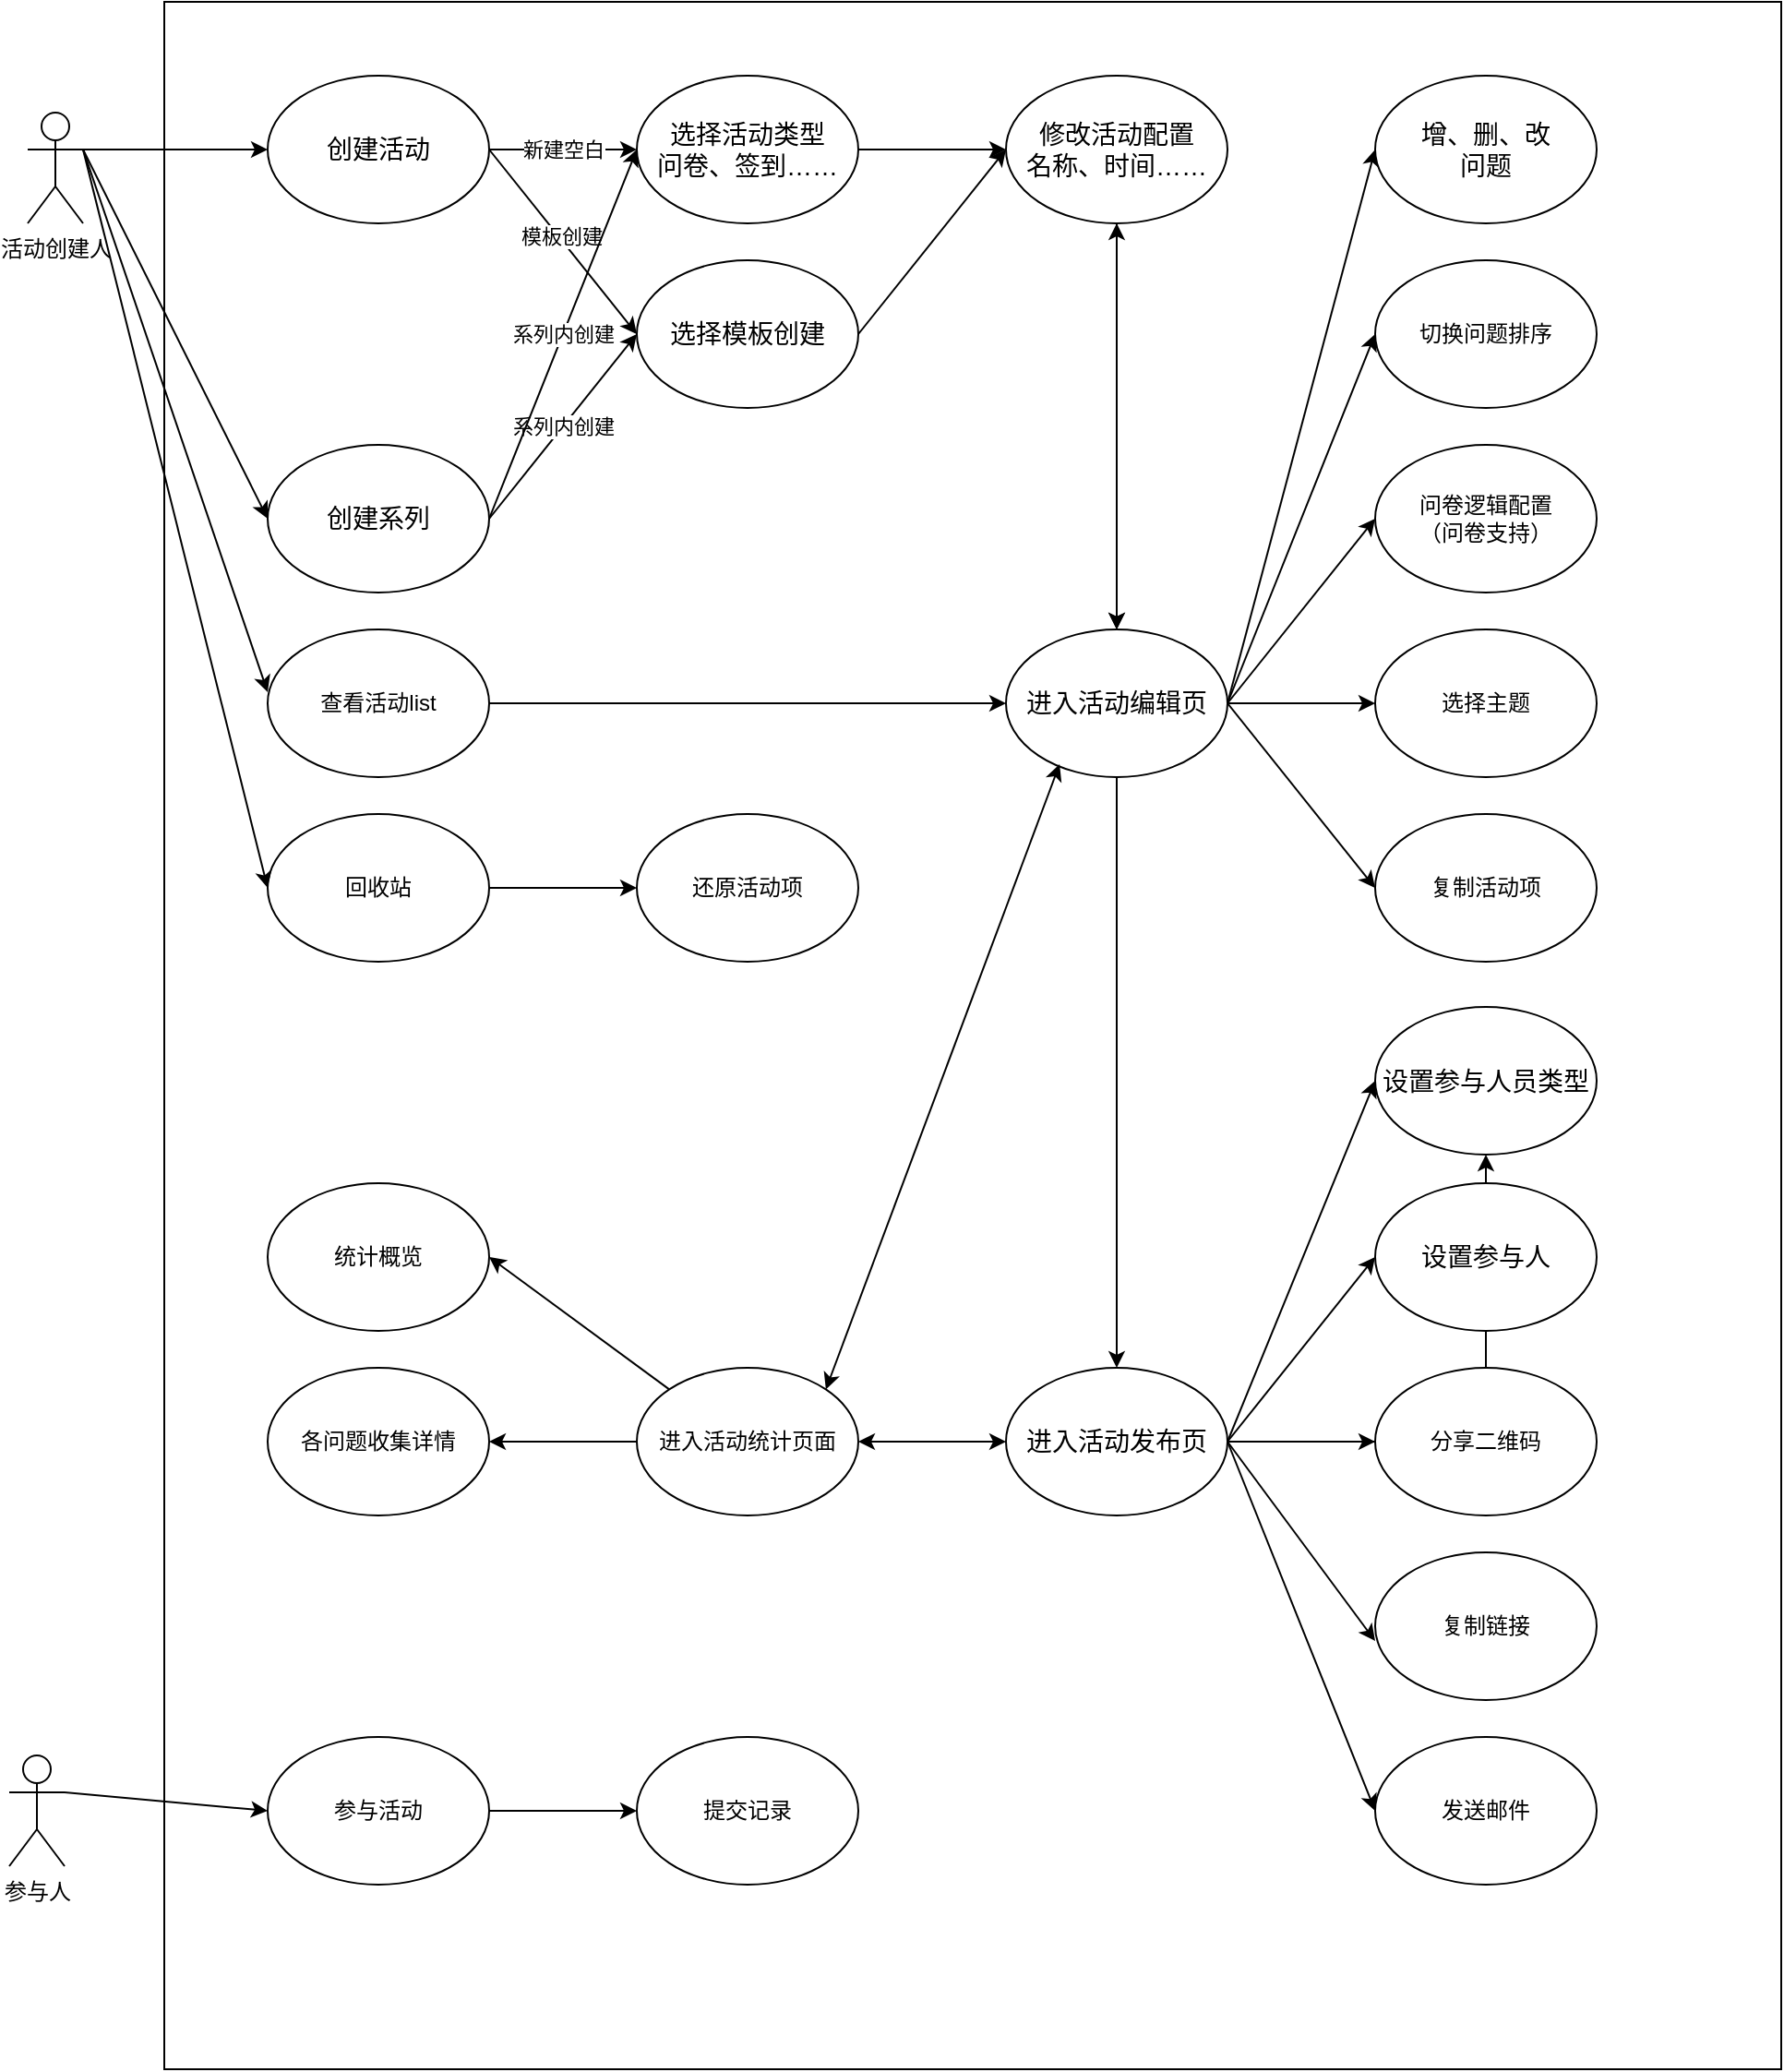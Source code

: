 <mxfile version="24.2.1" type="github" pages="4">
  <diagram name="场景图" id="AQz7N-rOJkBzPX_tKmpF">
    <mxGraphModel dx="1386" dy="785" grid="1" gridSize="10" guides="1" tooltips="1" connect="1" arrows="1" fold="1" page="1" pageScale="1" pageWidth="827" pageHeight="1169" math="0" shadow="0">
      <root>
        <mxCell id="0" />
        <mxCell id="1" parent="0" />
        <mxCell id="ewCfJoe8EK8Qc_ZJroZM-17" style="rounded=0;orthogonalLoop=1;jettySize=auto;html=1;exitX=1;exitY=0.333;exitDx=0;exitDy=0;exitPerimeter=0;" parent="1" source="ewCfJoe8EK8Qc_ZJroZM-5" target="ewCfJoe8EK8Qc_ZJroZM-11" edge="1">
          <mxGeometry relative="1" as="geometry" />
        </mxCell>
        <mxCell id="ewCfJoe8EK8Qc_ZJroZM-19" style="rounded=0;orthogonalLoop=1;jettySize=auto;html=1;exitX=1;exitY=0.333;exitDx=0;exitDy=0;exitPerimeter=0;entryX=0;entryY=0.5;entryDx=0;entryDy=0;" parent="1" source="ewCfJoe8EK8Qc_ZJroZM-5" target="ewCfJoe8EK8Qc_ZJroZM-18" edge="1">
          <mxGeometry relative="1" as="geometry" />
        </mxCell>
        <mxCell id="ewCfJoe8EK8Qc_ZJroZM-5" value="活动创建人&lt;div&gt;&lt;br&gt;&lt;/div&gt;" style="shape=umlActor;verticalLabelPosition=bottom;verticalAlign=top;html=1;outlineConnect=0;" parent="1" vertex="1">
          <mxGeometry x="30" y="100" width="30" height="60" as="geometry" />
        </mxCell>
        <mxCell id="ewCfJoe8EK8Qc_ZJroZM-6" value="" style="rounded=0;whiteSpace=wrap;html=1;fillColor=none;" parent="1" vertex="1">
          <mxGeometry x="104" y="40" width="876" height="1120" as="geometry" />
        </mxCell>
        <mxCell id="ewCfJoe8EK8Qc_ZJroZM-13" value="新建空白" style="edgeStyle=orthogonalEdgeStyle;rounded=0;orthogonalLoop=1;jettySize=auto;html=1;" parent="1" source="ewCfJoe8EK8Qc_ZJroZM-11" target="ewCfJoe8EK8Qc_ZJroZM-12" edge="1">
          <mxGeometry relative="1" as="geometry" />
        </mxCell>
        <mxCell id="ewCfJoe8EK8Qc_ZJroZM-15" value="" style="rounded=0;orthogonalLoop=1;jettySize=auto;html=1;entryX=0;entryY=0.5;entryDx=0;entryDy=0;exitX=1;exitY=0.5;exitDx=0;exitDy=0;" parent="1" source="ewCfJoe8EK8Qc_ZJroZM-11" target="ewCfJoe8EK8Qc_ZJroZM-14" edge="1">
          <mxGeometry relative="1" as="geometry" />
        </mxCell>
        <mxCell id="ewCfJoe8EK8Qc_ZJroZM-16" value="模板创建" style="edgeLabel;html=1;align=center;verticalAlign=middle;resizable=0;points=[];" parent="ewCfJoe8EK8Qc_ZJroZM-15" vertex="1" connectable="0">
          <mxGeometry x="-0.058" y="1" relative="1" as="geometry">
            <mxPoint as="offset" />
          </mxGeometry>
        </mxCell>
        <mxCell id="ewCfJoe8EK8Qc_ZJroZM-11" value="&lt;font style=&quot;font-size: 14px;&quot;&gt;创建活动&lt;/font&gt;" style="ellipse;whiteSpace=wrap;html=1;" parent="1" vertex="1">
          <mxGeometry x="160" y="80" width="120" height="80" as="geometry" />
        </mxCell>
        <mxCell id="ewCfJoe8EK8Qc_ZJroZM-21" value="" style="edgeStyle=orthogonalEdgeStyle;rounded=0;orthogonalLoop=1;jettySize=auto;html=1;" parent="1" source="ewCfJoe8EK8Qc_ZJroZM-12" target="ewCfJoe8EK8Qc_ZJroZM-20" edge="1">
          <mxGeometry relative="1" as="geometry" />
        </mxCell>
        <mxCell id="ewCfJoe8EK8Qc_ZJroZM-12" value="&lt;font style=&quot;font-size: 14px;&quot;&gt;选择活动类型&lt;/font&gt;&lt;div&gt;&lt;font style=&quot;font-size: 14px;&quot;&gt;问卷、签到……&lt;/font&gt;&lt;/div&gt;" style="ellipse;whiteSpace=wrap;html=1;" parent="1" vertex="1">
          <mxGeometry x="360" y="80" width="120" height="80" as="geometry" />
        </mxCell>
        <mxCell id="ewCfJoe8EK8Qc_ZJroZM-14" value="&lt;font style=&quot;font-size: 14px;&quot;&gt;选择模板创建&lt;/font&gt;" style="ellipse;whiteSpace=wrap;html=1;" parent="1" vertex="1">
          <mxGeometry x="360" y="180" width="120" height="80" as="geometry" />
        </mxCell>
        <mxCell id="ewCfJoe8EK8Qc_ZJroZM-18" value="&lt;font style=&quot;font-size: 14px;&quot;&gt;创建系列&lt;/font&gt;" style="ellipse;whiteSpace=wrap;html=1;" parent="1" vertex="1">
          <mxGeometry x="160" y="280" width="120" height="80" as="geometry" />
        </mxCell>
        <mxCell id="ewCfJoe8EK8Qc_ZJroZM-27" value="" style="edgeStyle=orthogonalEdgeStyle;rounded=0;orthogonalLoop=1;jettySize=auto;html=1;strokeColor=default;endArrow=classic;endFill=1;" parent="1" source="ewCfJoe8EK8Qc_ZJroZM-20" target="ewCfJoe8EK8Qc_ZJroZM-26" edge="1">
          <mxGeometry relative="1" as="geometry" />
        </mxCell>
        <mxCell id="ewCfJoe8EK8Qc_ZJroZM-20" value="&lt;span style=&quot;font-size: 14px;&quot;&gt;修改活动配置&lt;/span&gt;&lt;div&gt;&lt;span style=&quot;font-size: 14px;&quot;&gt;名称、时间……&lt;/span&gt;&lt;/div&gt;" style="ellipse;whiteSpace=wrap;html=1;" parent="1" vertex="1">
          <mxGeometry x="560" y="80" width="120" height="80" as="geometry" />
        </mxCell>
        <mxCell id="ewCfJoe8EK8Qc_ZJroZM-22" value="" style="endArrow=classic;html=1;rounded=0;exitX=1;exitY=0.5;exitDx=0;exitDy=0;entryX=0;entryY=0.5;entryDx=0;entryDy=0;" parent="1" source="ewCfJoe8EK8Qc_ZJroZM-14" target="ewCfJoe8EK8Qc_ZJroZM-20" edge="1">
          <mxGeometry width="50" height="50" relative="1" as="geometry">
            <mxPoint x="370" y="370" as="sourcePoint" />
            <mxPoint x="420" y="320" as="targetPoint" />
          </mxGeometry>
        </mxCell>
        <mxCell id="ewCfJoe8EK8Qc_ZJroZM-23" value="系列内创建" style="endArrow=classic;html=1;rounded=0;entryX=0;entryY=0.5;entryDx=0;entryDy=0;exitX=1;exitY=0.5;exitDx=0;exitDy=0;" parent="1" source="ewCfJoe8EK8Qc_ZJroZM-18" target="ewCfJoe8EK8Qc_ZJroZM-14" edge="1">
          <mxGeometry width="50" height="50" relative="1" as="geometry">
            <mxPoint x="370" y="370" as="sourcePoint" />
            <mxPoint x="420" y="320" as="targetPoint" />
          </mxGeometry>
        </mxCell>
        <mxCell id="ewCfJoe8EK8Qc_ZJroZM-24" value="系列内创建" style="endArrow=classic;html=1;rounded=0;exitX=1;exitY=0.5;exitDx=0;exitDy=0;entryX=0;entryY=0.5;entryDx=0;entryDy=0;" parent="1" source="ewCfJoe8EK8Qc_ZJroZM-18" target="ewCfJoe8EK8Qc_ZJroZM-12" edge="1">
          <mxGeometry width="50" height="50" relative="1" as="geometry">
            <mxPoint x="360" y="360" as="sourcePoint" />
            <mxPoint x="410" y="310" as="targetPoint" />
          </mxGeometry>
        </mxCell>
        <mxCell id="XZq6aK6f4f6tZnUVhUxo-3" value="" style="rounded=0;orthogonalLoop=1;jettySize=auto;html=1;entryX=0;entryY=0.5;entryDx=0;entryDy=0;exitX=1;exitY=0.5;exitDx=0;exitDy=0;" parent="1" source="ewCfJoe8EK8Qc_ZJroZM-26" target="XZq6aK6f4f6tZnUVhUxo-1" edge="1">
          <mxGeometry relative="1" as="geometry" />
        </mxCell>
        <mxCell id="XZq6aK6f4f6tZnUVhUxo-20" value="" style="edgeStyle=orthogonalEdgeStyle;rounded=0;orthogonalLoop=1;jettySize=auto;html=1;" parent="1" source="ewCfJoe8EK8Qc_ZJroZM-26" target="XZq6aK6f4f6tZnUVhUxo-19" edge="1">
          <mxGeometry relative="1" as="geometry" />
        </mxCell>
        <mxCell id="ewCfJoe8EK8Qc_ZJroZM-26" value="&lt;span style=&quot;font-size: 14px;&quot;&gt;进入活动编辑页&lt;/span&gt;" style="ellipse;whiteSpace=wrap;html=1;" parent="1" vertex="1">
          <mxGeometry x="560" y="380" width="120" height="80" as="geometry" />
        </mxCell>
        <mxCell id="XZq6aK6f4f6tZnUVhUxo-1" value="&lt;span style=&quot;font-size: 14px;&quot;&gt;增、删、改&lt;/span&gt;&lt;div&gt;&lt;span style=&quot;font-size: 14px;&quot;&gt;问题&lt;/span&gt;&lt;/div&gt;" style="ellipse;whiteSpace=wrap;html=1;" parent="1" vertex="1">
          <mxGeometry x="760" y="80" width="120" height="80" as="geometry" />
        </mxCell>
        <mxCell id="XZq6aK6f4f6tZnUVhUxo-4" value="切换问题排序" style="ellipse;whiteSpace=wrap;html=1;" parent="1" vertex="1">
          <mxGeometry x="760" y="180" width="120" height="80" as="geometry" />
        </mxCell>
        <mxCell id="XZq6aK6f4f6tZnUVhUxo-5" value="" style="endArrow=classic;html=1;rounded=0;entryX=0;entryY=0.5;entryDx=0;entryDy=0;exitX=1;exitY=0.5;exitDx=0;exitDy=0;" parent="1" source="ewCfJoe8EK8Qc_ZJroZM-26" target="XZq6aK6f4f6tZnUVhUxo-4" edge="1">
          <mxGeometry width="50" height="50" relative="1" as="geometry">
            <mxPoint x="660" y="280" as="sourcePoint" />
            <mxPoint x="710" y="230" as="targetPoint" />
          </mxGeometry>
        </mxCell>
        <mxCell id="XZq6aK6f4f6tZnUVhUxo-6" value="问卷逻辑配置&lt;div&gt;（问卷支持）&lt;/div&gt;" style="ellipse;whiteSpace=wrap;html=1;" parent="1" vertex="1">
          <mxGeometry x="760" y="280" width="120" height="80" as="geometry" />
        </mxCell>
        <mxCell id="XZq6aK6f4f6tZnUVhUxo-7" value="" style="endArrow=classic;html=1;rounded=0;entryX=0;entryY=0.5;entryDx=0;entryDy=0;exitX=1;exitY=0.5;exitDx=0;exitDy=0;" parent="1" source="ewCfJoe8EK8Qc_ZJroZM-26" target="XZq6aK6f4f6tZnUVhUxo-6" edge="1">
          <mxGeometry width="50" height="50" relative="1" as="geometry">
            <mxPoint x="690" y="330" as="sourcePoint" />
            <mxPoint x="740" y="280" as="targetPoint" />
          </mxGeometry>
        </mxCell>
        <mxCell id="XZq6aK6f4f6tZnUVhUxo-8" value="选择主题" style="ellipse;whiteSpace=wrap;html=1;" parent="1" vertex="1">
          <mxGeometry x="760" y="380" width="120" height="80" as="geometry" />
        </mxCell>
        <mxCell id="XZq6aK6f4f6tZnUVhUxo-9" value="" style="endArrow=classic;html=1;rounded=0;entryX=0;entryY=0.5;entryDx=0;entryDy=0;exitX=1;exitY=0.5;exitDx=0;exitDy=0;" parent="1" source="ewCfJoe8EK8Qc_ZJroZM-26" target="XZq6aK6f4f6tZnUVhUxo-8" edge="1">
          <mxGeometry width="50" height="50" relative="1" as="geometry">
            <mxPoint x="747" y="220" as="sourcePoint" />
            <mxPoint x="827" y="420" as="targetPoint" />
          </mxGeometry>
        </mxCell>
        <mxCell id="XZq6aK6f4f6tZnUVhUxo-10" value="复制活动项" style="ellipse;whiteSpace=wrap;html=1;" parent="1" vertex="1">
          <mxGeometry x="760" y="480" width="120" height="80" as="geometry" />
        </mxCell>
        <mxCell id="XZq6aK6f4f6tZnUVhUxo-11" value="" style="endArrow=classic;html=1;rounded=0;entryX=0;entryY=0.5;entryDx=0;entryDy=0;exitX=1;exitY=0.5;exitDx=0;exitDy=0;" parent="1" source="ewCfJoe8EK8Qc_ZJroZM-26" target="XZq6aK6f4f6tZnUVhUxo-10" edge="1">
          <mxGeometry width="50" height="50" relative="1" as="geometry">
            <mxPoint x="670" y="340" as="sourcePoint" />
            <mxPoint x="720" y="290" as="targetPoint" />
          </mxGeometry>
        </mxCell>
        <mxCell id="XZq6aK6f4f6tZnUVhUxo-12" value="查看活动list" style="ellipse;whiteSpace=wrap;html=1;" parent="1" vertex="1">
          <mxGeometry x="160" y="380" width="120" height="80" as="geometry" />
        </mxCell>
        <mxCell id="XZq6aK6f4f6tZnUVhUxo-13" value="" style="endArrow=classic;html=1;rounded=0;exitX=1;exitY=0.5;exitDx=0;exitDy=0;entryX=0;entryY=0.5;entryDx=0;entryDy=0;" parent="1" source="XZq6aK6f4f6tZnUVhUxo-12" target="ewCfJoe8EK8Qc_ZJroZM-26" edge="1">
          <mxGeometry width="50" height="50" relative="1" as="geometry">
            <mxPoint x="490" y="370" as="sourcePoint" />
            <mxPoint x="540" y="320" as="targetPoint" />
          </mxGeometry>
        </mxCell>
        <mxCell id="XZq6aK6f4f6tZnUVhUxo-14" value="" style="endArrow=classic;html=1;rounded=0;exitX=1;exitY=0.333;exitDx=0;exitDy=0;exitPerimeter=0;entryX=0;entryY=0.425;entryDx=0;entryDy=0;entryPerimeter=0;" parent="1" source="ewCfJoe8EK8Qc_ZJroZM-5" target="XZq6aK6f4f6tZnUVhUxo-12" edge="1">
          <mxGeometry width="50" height="50" relative="1" as="geometry">
            <mxPoint x="490" y="370" as="sourcePoint" />
            <mxPoint x="540" y="320" as="targetPoint" />
          </mxGeometry>
        </mxCell>
        <mxCell id="XZq6aK6f4f6tZnUVhUxo-18" value="" style="edgeStyle=orthogonalEdgeStyle;rounded=0;orthogonalLoop=1;jettySize=auto;html=1;" parent="1" source="XZq6aK6f4f6tZnUVhUxo-15" target="XZq6aK6f4f6tZnUVhUxo-17" edge="1">
          <mxGeometry relative="1" as="geometry" />
        </mxCell>
        <mxCell id="XZq6aK6f4f6tZnUVhUxo-15" value="回收站" style="ellipse;whiteSpace=wrap;html=1;" parent="1" vertex="1">
          <mxGeometry x="160" y="480" width="120" height="80" as="geometry" />
        </mxCell>
        <mxCell id="XZq6aK6f4f6tZnUVhUxo-16" value="" style="endArrow=classic;html=1;rounded=0;exitX=1;exitY=0.333;exitDx=0;exitDy=0;exitPerimeter=0;entryX=0;entryY=0.5;entryDx=0;entryDy=0;" parent="1" source="ewCfJoe8EK8Qc_ZJroZM-5" target="XZq6aK6f4f6tZnUVhUxo-15" edge="1">
          <mxGeometry width="50" height="50" relative="1" as="geometry">
            <mxPoint x="490" y="370" as="sourcePoint" />
            <mxPoint x="540" y="320" as="targetPoint" />
          </mxGeometry>
        </mxCell>
        <mxCell id="XZq6aK6f4f6tZnUVhUxo-17" value="还原活动项" style="ellipse;whiteSpace=wrap;html=1;" parent="1" vertex="1">
          <mxGeometry x="360" y="480" width="120" height="80" as="geometry" />
        </mxCell>
        <mxCell id="XZq6aK6f4f6tZnUVhUxo-23" value="" style="edgeStyle=orthogonalEdgeStyle;rounded=0;orthogonalLoop=1;jettySize=auto;html=1;" parent="1" source="XZq6aK6f4f6tZnUVhUxo-19" target="XZq6aK6f4f6tZnUVhUxo-22" edge="1">
          <mxGeometry relative="1" as="geometry" />
        </mxCell>
        <mxCell id="XZq6aK6f4f6tZnUVhUxo-24" value="" style="rounded=0;orthogonalLoop=1;jettySize=auto;html=1;exitX=1;exitY=0.5;exitDx=0;exitDy=0;entryX=0;entryY=0.5;entryDx=0;entryDy=0;" parent="1" source="XZq6aK6f4f6tZnUVhUxo-19" target="XZq6aK6f4f6tZnUVhUxo-22" edge="1">
          <mxGeometry relative="1" as="geometry" />
        </mxCell>
        <mxCell id="XZq6aK6f4f6tZnUVhUxo-19" value="&lt;span style=&quot;font-size: 14px;&quot;&gt;进入活动发布页&lt;/span&gt;" style="ellipse;whiteSpace=wrap;html=1;" parent="1" vertex="1">
          <mxGeometry x="560" y="780" width="120" height="80" as="geometry" />
        </mxCell>
        <mxCell id="XZq6aK6f4f6tZnUVhUxo-21" value="" style="endArrow=classic;startArrow=classic;html=1;rounded=0;exitX=0.5;exitY=0;exitDx=0;exitDy=0;entryX=0.5;entryY=1;entryDx=0;entryDy=0;" parent="1" source="ewCfJoe8EK8Qc_ZJroZM-26" target="ewCfJoe8EK8Qc_ZJroZM-20" edge="1">
          <mxGeometry width="50" height="50" relative="1" as="geometry">
            <mxPoint x="640" y="470" as="sourcePoint" />
            <mxPoint x="690" y="420" as="targetPoint" />
          </mxGeometry>
        </mxCell>
        <mxCell id="XZq6aK6f4f6tZnUVhUxo-22" value="&lt;span style=&quot;font-size: 14px;&quot;&gt;设置参与人员类型&lt;/span&gt;" style="ellipse;whiteSpace=wrap;html=1;" parent="1" vertex="1">
          <mxGeometry x="760" y="584.5" width="120" height="80" as="geometry" />
        </mxCell>
        <mxCell id="XZq6aK6f4f6tZnUVhUxo-25" value="&lt;span style=&quot;font-size: 14px;&quot;&gt;设置参与人&lt;/span&gt;" style="ellipse;whiteSpace=wrap;html=1;" parent="1" vertex="1">
          <mxGeometry x="760" y="680" width="120" height="80" as="geometry" />
        </mxCell>
        <mxCell id="XZq6aK6f4f6tZnUVhUxo-26" value="分享二维码" style="ellipse;whiteSpace=wrap;html=1;" parent="1" vertex="1">
          <mxGeometry x="760" y="780" width="120" height="80" as="geometry" />
        </mxCell>
        <mxCell id="XZq6aK6f4f6tZnUVhUxo-27" value="复制链接" style="ellipse;whiteSpace=wrap;html=1;" parent="1" vertex="1">
          <mxGeometry x="760" y="880" width="120" height="80" as="geometry" />
        </mxCell>
        <mxCell id="XZq6aK6f4f6tZnUVhUxo-28" value="" style="rounded=0;orthogonalLoop=1;jettySize=auto;html=1;entryX=0;entryY=0.5;entryDx=0;entryDy=0;exitX=1;exitY=0.5;exitDx=0;exitDy=0;" parent="1" source="XZq6aK6f4f6tZnUVhUxo-19" target="XZq6aK6f4f6tZnUVhUxo-26" edge="1">
          <mxGeometry relative="1" as="geometry">
            <mxPoint x="690" y="635" as="sourcePoint" />
            <mxPoint x="770" y="635" as="targetPoint" />
          </mxGeometry>
        </mxCell>
        <mxCell id="XZq6aK6f4f6tZnUVhUxo-29" value="" style="rounded=0;orthogonalLoop=1;jettySize=auto;html=1;entryX=0;entryY=0.6;entryDx=0;entryDy=0;exitX=1;exitY=0.5;exitDx=0;exitDy=0;entryPerimeter=0;" parent="1" source="XZq6aK6f4f6tZnUVhUxo-19" target="XZq6aK6f4f6tZnUVhUxo-27" edge="1">
          <mxGeometry relative="1" as="geometry">
            <mxPoint x="690" y="635" as="sourcePoint" />
            <mxPoint x="770" y="830" as="targetPoint" />
          </mxGeometry>
        </mxCell>
        <mxCell id="XZq6aK6f4f6tZnUVhUxo-30" value="" style="rounded=0;orthogonalLoop=1;jettySize=auto;html=1;entryX=0;entryY=0.5;entryDx=0;entryDy=0;exitX=1;exitY=0.5;exitDx=0;exitDy=0;" parent="1" source="XZq6aK6f4f6tZnUVhUxo-19" target="XZq6aK6f4f6tZnUVhUxo-25" edge="1">
          <mxGeometry relative="1" as="geometry">
            <mxPoint x="700" y="645" as="sourcePoint" />
            <mxPoint x="780" y="840" as="targetPoint" />
          </mxGeometry>
        </mxCell>
        <mxCell id="XZq6aK6f4f6tZnUVhUxo-31" value="发送邮件" style="ellipse;whiteSpace=wrap;html=1;" parent="1" vertex="1">
          <mxGeometry x="760" y="980" width="120" height="80" as="geometry" />
        </mxCell>
        <mxCell id="XZq6aK6f4f6tZnUVhUxo-32" value="" style="rounded=0;orthogonalLoop=1;jettySize=auto;html=1;entryX=0;entryY=0.5;entryDx=0;entryDy=0;exitX=1;exitY=0.5;exitDx=0;exitDy=0;" parent="1" source="XZq6aK6f4f6tZnUVhUxo-19" target="XZq6aK6f4f6tZnUVhUxo-31" edge="1">
          <mxGeometry relative="1" as="geometry">
            <mxPoint x="690" y="635" as="sourcePoint" />
            <mxPoint x="770" y="938" as="targetPoint" />
          </mxGeometry>
        </mxCell>
        <mxCell id="XZq6aK6f4f6tZnUVhUxo-39" value="" style="edgeStyle=orthogonalEdgeStyle;rounded=0;orthogonalLoop=1;jettySize=auto;html=1;" parent="1" source="XZq6aK6f4f6tZnUVhUxo-34" target="XZq6aK6f4f6tZnUVhUxo-38" edge="1">
          <mxGeometry relative="1" as="geometry" />
        </mxCell>
        <mxCell id="XZq6aK6f4f6tZnUVhUxo-34" value="进入活动统计页面" style="ellipse;whiteSpace=wrap;html=1;" parent="1" vertex="1">
          <mxGeometry x="360" y="780" width="120" height="80" as="geometry" />
        </mxCell>
        <mxCell id="XZq6aK6f4f6tZnUVhUxo-35" value="" style="endArrow=classic;startArrow=classic;html=1;rounded=0;entryX=0.242;entryY=0.913;entryDx=0;entryDy=0;entryPerimeter=0;exitX=1;exitY=0;exitDx=0;exitDy=0;" parent="1" source="XZq6aK6f4f6tZnUVhUxo-34" target="ewCfJoe8EK8Qc_ZJroZM-26" edge="1">
          <mxGeometry width="50" height="50" relative="1" as="geometry">
            <mxPoint x="440" y="560" as="sourcePoint" />
            <mxPoint x="490" y="510" as="targetPoint" />
          </mxGeometry>
        </mxCell>
        <mxCell id="XZq6aK6f4f6tZnUVhUxo-36" value="统计概览" style="ellipse;whiteSpace=wrap;html=1;" parent="1" vertex="1">
          <mxGeometry x="160" y="680" width="120" height="80" as="geometry" />
        </mxCell>
        <mxCell id="XZq6aK6f4f6tZnUVhUxo-37" value="" style="endArrow=classic;html=1;rounded=0;exitX=0;exitY=0;exitDx=0;exitDy=0;entryX=1;entryY=0.5;entryDx=0;entryDy=0;" parent="1" source="XZq6aK6f4f6tZnUVhUxo-34" target="XZq6aK6f4f6tZnUVhUxo-36" edge="1">
          <mxGeometry width="50" height="50" relative="1" as="geometry">
            <mxPoint x="400" y="680" as="sourcePoint" />
            <mxPoint x="450" y="630" as="targetPoint" />
          </mxGeometry>
        </mxCell>
        <mxCell id="XZq6aK6f4f6tZnUVhUxo-38" value="各问题收集详情" style="ellipse;whiteSpace=wrap;html=1;" parent="1" vertex="1">
          <mxGeometry x="160" y="780" width="120" height="80" as="geometry" />
        </mxCell>
        <mxCell id="XZq6aK6f4f6tZnUVhUxo-40" value="" style="endArrow=classic;startArrow=classic;html=1;rounded=0;entryX=0;entryY=0.5;entryDx=0;entryDy=0;exitX=1;exitY=0.5;exitDx=0;exitDy=0;" parent="1" source="XZq6aK6f4f6tZnUVhUxo-34" target="XZq6aK6f4f6tZnUVhUxo-19" edge="1">
          <mxGeometry width="50" height="50" relative="1" as="geometry">
            <mxPoint x="472" y="802" as="sourcePoint" />
            <mxPoint x="599" y="463" as="targetPoint" />
          </mxGeometry>
        </mxCell>
        <mxCell id="XZq6aK6f4f6tZnUVhUxo-41" value="参与人&lt;div&gt;&lt;br&gt;&lt;/div&gt;" style="shape=umlActor;verticalLabelPosition=bottom;verticalAlign=top;html=1;outlineConnect=0;" parent="1" vertex="1">
          <mxGeometry x="20" y="990" width="30" height="60" as="geometry" />
        </mxCell>
        <mxCell id="XZq6aK6f4f6tZnUVhUxo-47" value="" style="edgeStyle=orthogonalEdgeStyle;rounded=0;orthogonalLoop=1;jettySize=auto;html=1;" parent="1" source="XZq6aK6f4f6tZnUVhUxo-44" target="XZq6aK6f4f6tZnUVhUxo-46" edge="1">
          <mxGeometry relative="1" as="geometry" />
        </mxCell>
        <mxCell id="XZq6aK6f4f6tZnUVhUxo-44" value="参与活动" style="ellipse;whiteSpace=wrap;html=1;" parent="1" vertex="1">
          <mxGeometry x="160" y="980" width="120" height="80" as="geometry" />
        </mxCell>
        <mxCell id="XZq6aK6f4f6tZnUVhUxo-45" value="" style="endArrow=classic;html=1;rounded=0;exitX=1;exitY=0.333;exitDx=0;exitDy=0;exitPerimeter=0;entryX=0;entryY=0.5;entryDx=0;entryDy=0;" parent="1" source="XZq6aK6f4f6tZnUVhUxo-41" target="XZq6aK6f4f6tZnUVhUxo-44" edge="1">
          <mxGeometry width="50" height="50" relative="1" as="geometry">
            <mxPoint x="330" y="920" as="sourcePoint" />
            <mxPoint x="380" y="870" as="targetPoint" />
          </mxGeometry>
        </mxCell>
        <mxCell id="XZq6aK6f4f6tZnUVhUxo-46" value="提交记录" style="ellipse;whiteSpace=wrap;html=1;" parent="1" vertex="1">
          <mxGeometry x="360" y="980" width="120" height="80" as="geometry" />
        </mxCell>
      </root>
    </mxGraphModel>
  </diagram>
  <diagram id="yv8LJv7Cvk2SY0a-quX3" name="ER图">
    <mxGraphModel dx="1386" dy="785" grid="1" gridSize="10" guides="1" tooltips="1" connect="1" arrows="1" fold="1" page="1" pageScale="1" pageWidth="827" pageHeight="1169" math="0" shadow="0">
      <root>
        <mxCell id="0" />
        <mxCell id="1" parent="0" />
        <mxCell id="2gxDqDHpH2yj01jzNopC-1" value="系列（activity）&lt;div&gt;&lt;span style=&quot;font-size: 11pt; font-family: Calibri, sans-serif;&quot; lang=&quot;EN-US&quot;&gt;t_aas_activity&amp;nbsp;&lt;/span&gt;&lt;br&gt;&lt;/div&gt;" style="rounded=0;whiteSpace=wrap;html=1;" parent="1" vertex="1">
          <mxGeometry x="190" y="190" width="120" height="60" as="geometry" />
        </mxCell>
        <mxCell id="2gxDqDHpH2yj01jzNopC-4" value="类型（虚拟活动）" style="ellipse;whiteSpace=wrap;html=1;" parent="1" vertex="1">
          <mxGeometry x="10" y="100" width="120" height="80" as="geometry" />
        </mxCell>
        <mxCell id="2gxDqDHpH2yj01jzNopC-5" value="" style="endArrow=none;html=1;rounded=0;" parent="1" source="2gxDqDHpH2yj01jzNopC-1" target="2gxDqDHpH2yj01jzNopC-4" edge="1">
          <mxGeometry width="50" height="50" relative="1" as="geometry">
            <mxPoint x="310" y="208.15" as="sourcePoint" />
            <mxPoint x="130.257" y="130.001" as="targetPoint" />
          </mxGeometry>
        </mxCell>
        <mxCell id="2gxDqDHpH2yj01jzNopC-6" value="成员类型" style="ellipse;whiteSpace=wrap;html=1;" parent="1" vertex="1">
          <mxGeometry x="10" y="10" width="120" height="80" as="geometry" />
        </mxCell>
        <mxCell id="2gxDqDHpH2yj01jzNopC-7" value="系列名" style="ellipse;whiteSpace=wrap;html=1;" parent="1" vertex="1">
          <mxGeometry x="10" y="190" width="120" height="80" as="geometry" />
        </mxCell>
        <mxCell id="2gxDqDHpH2yj01jzNopC-8" value="&lt;u&gt;activityId&lt;/u&gt;" style="ellipse;whiteSpace=wrap;html=1;" parent="1" vertex="1">
          <mxGeometry x="10" y="280" width="120" height="80" as="geometry" />
        </mxCell>
        <mxCell id="2gxDqDHpH2yj01jzNopC-9" value="" style="endArrow=none;html=1;rounded=0;" parent="1" source="2gxDqDHpH2yj01jzNopC-8" target="2gxDqDHpH2yj01jzNopC-1" edge="1">
          <mxGeometry width="50" height="50" relative="1" as="geometry">
            <mxPoint x="340" y="390" as="sourcePoint" />
            <mxPoint x="390" y="340" as="targetPoint" />
          </mxGeometry>
        </mxCell>
        <mxCell id="2gxDqDHpH2yj01jzNopC-10" value="" style="endArrow=none;html=1;rounded=0;" parent="1" source="2gxDqDHpH2yj01jzNopC-7" target="2gxDqDHpH2yj01jzNopC-1" edge="1">
          <mxGeometry width="50" height="50" relative="1" as="geometry">
            <mxPoint x="340" y="390" as="sourcePoint" />
            <mxPoint x="390" y="340" as="targetPoint" />
          </mxGeometry>
        </mxCell>
        <mxCell id="2gxDqDHpH2yj01jzNopC-11" value="" style="endArrow=none;html=1;rounded=0;" parent="1" source="2gxDqDHpH2yj01jzNopC-1" target="2gxDqDHpH2yj01jzNopC-6" edge="1">
          <mxGeometry width="50" height="50" relative="1" as="geometry">
            <mxPoint x="340" y="390" as="sourcePoint" />
            <mxPoint x="390" y="340" as="targetPoint" />
          </mxGeometry>
        </mxCell>
        <mxCell id="2gxDqDHpH2yj01jzNopC-12" value="开始、截至时间" style="ellipse;whiteSpace=wrap;html=1;" parent="1" vertex="1">
          <mxGeometry x="420" y="10" width="120" height="80" as="geometry" />
        </mxCell>
        <mxCell id="2gxDqDHpH2yj01jzNopC-13" value="管理方id" style="ellipse;whiteSpace=wrap;html=1;" parent="1" vertex="1">
          <mxGeometry x="290" y="10" width="120" height="80" as="geometry" />
        </mxCell>
        <mxCell id="2gxDqDHpH2yj01jzNopC-14" value="状态" style="ellipse;whiteSpace=wrap;html=1;" parent="1" vertex="1">
          <mxGeometry x="150" y="10" width="120" height="80" as="geometry" />
        </mxCell>
        <mxCell id="2gxDqDHpH2yj01jzNopC-15" value="" style="endArrow=none;html=1;rounded=0;" parent="1" source="2gxDqDHpH2yj01jzNopC-1" target="2gxDqDHpH2yj01jzNopC-13" edge="1">
          <mxGeometry width="50" height="50" relative="1" as="geometry">
            <mxPoint x="242" y="200" as="sourcePoint" />
            <mxPoint x="182" y="97" as="targetPoint" />
          </mxGeometry>
        </mxCell>
        <mxCell id="2gxDqDHpH2yj01jzNopC-16" value="" style="endArrow=none;html=1;rounded=0;" parent="1" source="2gxDqDHpH2yj01jzNopC-14" target="2gxDqDHpH2yj01jzNopC-1" edge="1">
          <mxGeometry width="50" height="50" relative="1" as="geometry">
            <mxPoint x="252" y="210" as="sourcePoint" />
            <mxPoint x="192" y="107" as="targetPoint" />
          </mxGeometry>
        </mxCell>
        <mxCell id="2gxDqDHpH2yj01jzNopC-17" value="" style="endArrow=none;html=1;rounded=0;" parent="1" source="2gxDqDHpH2yj01jzNopC-1" target="2gxDqDHpH2yj01jzNopC-12" edge="1">
          <mxGeometry width="50" height="50" relative="1" as="geometry">
            <mxPoint x="292" y="200" as="sourcePoint" />
            <mxPoint x="405" y="93" as="targetPoint" />
          </mxGeometry>
        </mxCell>
        <mxCell id="2gxDqDHpH2yj01jzNopC-18" value="修改状态等" style="ellipse;whiteSpace=wrap;html=1;" parent="1" vertex="1">
          <mxGeometry x="420" y="100" width="120" height="80" as="geometry" />
        </mxCell>
        <mxCell id="2gxDqDHpH2yj01jzNopC-19" value="" style="endArrow=none;html=1;rounded=0;" parent="1" source="2gxDqDHpH2yj01jzNopC-1" target="2gxDqDHpH2yj01jzNopC-18" edge="1">
          <mxGeometry width="50" height="50" relative="1" as="geometry">
            <mxPoint x="340" y="390" as="sourcePoint" />
            <mxPoint x="390" y="340" as="targetPoint" />
          </mxGeometry>
        </mxCell>
        <mxCell id="2gxDqDHpH2yj01jzNopC-20" value="活动项(activityItem)&lt;div&gt;&lt;span style=&quot;font-size: 11pt; font-family: Calibri, sans-serif;&quot; lang=&quot;EN-US&quot;&gt;t_aas_activity_item&lt;/span&gt;&lt;br&gt;&lt;/div&gt;" style="rounded=0;whiteSpace=wrap;html=1;" parent="1" vertex="1">
          <mxGeometry x="180" y="610" width="140" height="60" as="geometry" />
        </mxCell>
        <mxCell id="2gxDqDHpH2yj01jzNopC-21" value="属于" style="rhombus;whiteSpace=wrap;html=1;" parent="1" vertex="1">
          <mxGeometry x="180" y="350" width="140" height="80" as="geometry" />
        </mxCell>
        <mxCell id="2gxDqDHpH2yj01jzNopC-22" value="1" style="endArrow=none;html=1;rounded=0;exitX=0.5;exitY=0;exitDx=0;exitDy=0;fontSize=14;" parent="1" source="2gxDqDHpH2yj01jzNopC-21" target="2gxDqDHpH2yj01jzNopC-1" edge="1">
          <mxGeometry width="50" height="50" relative="1" as="geometry">
            <mxPoint x="340" y="390" as="sourcePoint" />
            <mxPoint x="390" y="340" as="targetPoint" />
          </mxGeometry>
        </mxCell>
        <mxCell id="2gxDqDHpH2yj01jzNopC-24" value="N" style="endArrow=none;html=1;rounded=0;fontSize=14;" parent="1" source="2gxDqDHpH2yj01jzNopC-21" target="2gxDqDHpH2yj01jzNopC-20" edge="1">
          <mxGeometry width="50" height="50" relative="1" as="geometry">
            <mxPoint x="340" y="390" as="sourcePoint" />
            <mxPoint x="390" y="340" as="targetPoint" />
          </mxGeometry>
        </mxCell>
        <mxCell id="2gxDqDHpH2yj01jzNopC-25" value="&lt;u&gt;activityItemId&lt;/u&gt;" style="ellipse;whiteSpace=wrap;html=1;" parent="1" vertex="1">
          <mxGeometry x="10" y="510" width="120" height="80" as="geometry" />
        </mxCell>
        <mxCell id="2gxDqDHpH2yj01jzNopC-26" value="" style="endArrow=none;html=1;rounded=0;" parent="1" source="2gxDqDHpH2yj01jzNopC-25" target="2gxDqDHpH2yj01jzNopC-20" edge="1">
          <mxGeometry width="50" height="50" relative="1" as="geometry">
            <mxPoint x="420" y="450" as="sourcePoint" />
            <mxPoint x="470" y="400" as="targetPoint" />
          </mxGeometry>
        </mxCell>
        <mxCell id="y9YnNiHUkM_xdDBS37vx-1" value="活动模版&lt;div&gt;(问卷、签到……)&lt;/div&gt;" style="ellipse;whiteSpace=wrap;html=1;" parent="1" vertex="1">
          <mxGeometry x="10" y="600" width="120" height="80" as="geometry" />
        </mxCell>
        <mxCell id="y9YnNiHUkM_xdDBS37vx-2" value="" style="endArrow=none;html=1;rounded=0;" parent="1" source="y9YnNiHUkM_xdDBS37vx-1" target="2gxDqDHpH2yj01jzNopC-20" edge="1">
          <mxGeometry width="50" height="50" relative="1" as="geometry">
            <mxPoint x="126" y="506" as="sourcePoint" />
            <mxPoint x="206" y="550" as="targetPoint" />
          </mxGeometry>
        </mxCell>
        <mxCell id="y9YnNiHUkM_xdDBS37vx-3" value="参与类型、参与人" style="ellipse;whiteSpace=wrap;html=1;" parent="1" vertex="1">
          <mxGeometry x="10" y="690" width="120" height="80" as="geometry" />
        </mxCell>
        <mxCell id="y9YnNiHUkM_xdDBS37vx-4" value="状态（草稿、已发布、进行中……）" style="ellipse;whiteSpace=wrap;html=1;" parent="1" vertex="1">
          <mxGeometry x="330" y="690" width="120" height="80" as="geometry" />
        </mxCell>
        <mxCell id="y9YnNiHUkM_xdDBS37vx-7" value="主题配置" style="ellipse;whiteSpace=wrap;html=1;" parent="1" vertex="1">
          <mxGeometry x="330" y="510" width="120" height="80" as="geometry" />
        </mxCell>
        <mxCell id="y9YnNiHUkM_xdDBS37vx-8" value="" style="endArrow=none;html=1;rounded=0;" parent="1" source="2gxDqDHpH2yj01jzNopC-20" target="y9YnNiHUkM_xdDBS37vx-3" edge="1">
          <mxGeometry width="50" height="50" relative="1" as="geometry">
            <mxPoint x="340" y="620" as="sourcePoint" />
            <mxPoint x="390" y="570" as="targetPoint" />
          </mxGeometry>
        </mxCell>
        <mxCell id="y9YnNiHUkM_xdDBS37vx-9" value="" style="endArrow=none;html=1;rounded=0;" parent="1" source="2gxDqDHpH2yj01jzNopC-20" target="y9YnNiHUkM_xdDBS37vx-4" edge="1">
          <mxGeometry width="50" height="50" relative="1" as="geometry">
            <mxPoint x="340" y="620" as="sourcePoint" />
            <mxPoint x="390" y="570" as="targetPoint" />
          </mxGeometry>
        </mxCell>
        <mxCell id="y9YnNiHUkM_xdDBS37vx-12" value="" style="endArrow=none;html=1;rounded=0;" parent="1" source="2gxDqDHpH2yj01jzNopC-20" target="y9YnNiHUkM_xdDBS37vx-7" edge="1">
          <mxGeometry width="50" height="50" relative="1" as="geometry">
            <mxPoint x="340" y="620" as="sourcePoint" />
            <mxPoint x="390" y="570" as="targetPoint" />
          </mxGeometry>
        </mxCell>
        <mxCell id="y9YnNiHUkM_xdDBS37vx-16" value="属于" style="rhombus;whiteSpace=wrap;html=1;rotation=-90;" parent="1" vertex="1">
          <mxGeometry x="770" y="330" width="140" height="80" as="geometry" />
        </mxCell>
        <mxCell id="y9YnNiHUkM_xdDBS37vx-17" value="&lt;font style=&quot;font-size: 14px;&quot;&gt;1&lt;/font&gt;" style="endArrow=none;html=1;rounded=0;entryX=0;entryY=0.5;entryDx=0;entryDy=0;exitX=0.5;exitY=0;exitDx=0;exitDy=0;" parent="1" source="y9YnNiHUkM_xdDBS37vx-38" target="y9YnNiHUkM_xdDBS37vx-16" edge="1">
          <mxGeometry width="50" height="50" relative="1" as="geometry">
            <mxPoint x="340" y="620" as="sourcePoint" />
            <mxPoint x="390" y="570" as="targetPoint" />
          </mxGeometry>
        </mxCell>
        <mxCell id="y9YnNiHUkM_xdDBS37vx-18" value="题目（controls）" style="rounded=0;whiteSpace=wrap;html=1;" parent="1" vertex="1">
          <mxGeometry x="780" y="160" width="120" height="60" as="geometry" />
        </mxCell>
        <mxCell id="y9YnNiHUkM_xdDBS37vx-19" value="N" style="endArrow=none;html=1;rounded=0;fontSize=14;exitX=1;exitY=0.5;exitDx=0;exitDy=0;" parent="1" source="y9YnNiHUkM_xdDBS37vx-16" target="y9YnNiHUkM_xdDBS37vx-18" edge="1">
          <mxGeometry width="50" height="50" relative="1" as="geometry">
            <mxPoint x="450" y="510" as="sourcePoint" />
            <mxPoint x="500" y="460" as="targetPoint" />
          </mxGeometry>
        </mxCell>
        <mxCell id="y9YnNiHUkM_xdDBS37vx-20" value="&lt;u&gt;id&lt;/u&gt;" style="ellipse;whiteSpace=wrap;html=1;" parent="1" vertex="1">
          <mxGeometry x="610" y="10" width="120" height="80" as="geometry" />
        </mxCell>
        <mxCell id="y9YnNiHUkM_xdDBS37vx-21" value="" style="endArrow=none;html=1;rounded=0;" parent="1" source="y9YnNiHUkM_xdDBS37vx-18" target="y9YnNiHUkM_xdDBS37vx-20" edge="1">
          <mxGeometry width="50" height="50" relative="1" as="geometry">
            <mxPoint x="480" y="460" as="sourcePoint" />
            <mxPoint x="530" y="410" as="targetPoint" />
          </mxGeometry>
        </mxCell>
        <mxCell id="y9YnNiHUkM_xdDBS37vx-23" value="配置（option）" style="ellipse;whiteSpace=wrap;html=1;" parent="1" vertex="1">
          <mxGeometry x="780" y="10" width="120" height="80" as="geometry" />
        </mxCell>
        <mxCell id="y9YnNiHUkM_xdDBS37vx-27" value="类型（type）" style="ellipse;whiteSpace=wrap;html=1;" parent="1" vertex="1">
          <mxGeometry x="950" y="10" width="120" height="80" as="geometry" />
        </mxCell>
        <mxCell id="y9YnNiHUkM_xdDBS37vx-29" value="" style="endArrow=none;html=1;rounded=0;" parent="1" source="y9YnNiHUkM_xdDBS37vx-18" target="y9YnNiHUkM_xdDBS37vx-23" edge="1">
          <mxGeometry width="50" height="50" relative="1" as="geometry">
            <mxPoint x="480" y="460" as="sourcePoint" />
            <mxPoint x="530" y="410" as="targetPoint" />
          </mxGeometry>
        </mxCell>
        <mxCell id="y9YnNiHUkM_xdDBS37vx-30" value="" style="endArrow=none;html=1;rounded=0;" parent="1" source="y9YnNiHUkM_xdDBS37vx-18" target="y9YnNiHUkM_xdDBS37vx-27" edge="1">
          <mxGeometry width="50" height="50" relative="1" as="geometry">
            <mxPoint x="480" y="460" as="sourcePoint" />
            <mxPoint x="530" y="410" as="targetPoint" />
          </mxGeometry>
        </mxCell>
        <mxCell id="y9YnNiHUkM_xdDBS37vx-31" value="属于" style="rhombus;whiteSpace=wrap;html=1;rotation=0;" parent="1" vertex="1">
          <mxGeometry x="470" y="600" width="140" height="80" as="geometry" />
        </mxCell>
        <mxCell id="y9YnNiHUkM_xdDBS37vx-32" value="1" style="endArrow=none;html=1;rounded=0;entryX=0;entryY=0.5;entryDx=0;entryDy=0;" parent="1" source="2gxDqDHpH2yj01jzNopC-20" target="y9YnNiHUkM_xdDBS37vx-31" edge="1">
          <mxGeometry width="50" height="50" relative="1" as="geometry">
            <mxPoint x="480" y="460" as="sourcePoint" />
            <mxPoint x="530" y="410" as="targetPoint" />
          </mxGeometry>
        </mxCell>
        <mxCell id="y9YnNiHUkM_xdDBS37vx-33" value="设置（activityContentData）&lt;div&gt;&lt;span style=&quot;font-size: 11pt; font-family: Calibri, sans-serif;&quot; lang=&quot;EN-US&quot;&gt;t_ass_activity_item_detail&lt;/span&gt;&lt;br&gt;&lt;/div&gt;" style="rounded=0;whiteSpace=wrap;html=1;" parent="1" vertex="1">
          <mxGeometry x="747.5" y="610" width="185" height="60" as="geometry" />
        </mxCell>
        <mxCell id="y9YnNiHUkM_xdDBS37vx-34" value="1" style="endArrow=none;html=1;rounded=0;exitX=1;exitY=0.5;exitDx=0;exitDy=0;" parent="1" source="y9YnNiHUkM_xdDBS37vx-31" target="y9YnNiHUkM_xdDBS37vx-33" edge="1">
          <mxGeometry width="50" height="50" relative="1" as="geometry">
            <mxPoint x="480" y="460" as="sourcePoint" />
            <mxPoint x="530" y="410" as="targetPoint" />
          </mxGeometry>
        </mxCell>
        <mxCell id="y9YnNiHUkM_xdDBS37vx-36" value="&lt;u&gt;id&lt;/u&gt;" style="ellipse;whiteSpace=wrap;html=1;" parent="1" vertex="1">
          <mxGeometry x="915" y="720" width="120" height="80" as="geometry" />
        </mxCell>
        <mxCell id="y9YnNiHUkM_xdDBS37vx-37" value="" style="endArrow=none;html=1;rounded=0;" parent="1" source="y9YnNiHUkM_xdDBS37vx-33" target="y9YnNiHUkM_xdDBS37vx-36" edge="1">
          <mxGeometry width="50" height="50" relative="1" as="geometry">
            <mxPoint x="480" y="460" as="sourcePoint" />
            <mxPoint x="530" y="410" as="targetPoint" />
          </mxGeometry>
        </mxCell>
        <mxCell id="y9YnNiHUkM_xdDBS37vx-38" value="formPage" style="ellipse;whiteSpace=wrap;html=1;" parent="1" vertex="1">
          <mxGeometry x="780" y="505" width="120" height="80" as="geometry" />
        </mxCell>
        <mxCell id="y9YnNiHUkM_xdDBS37vx-41" value="resultPage" style="ellipse;whiteSpace=wrap;html=1;" parent="1" vertex="1">
          <mxGeometry x="645" y="720" width="120" height="80" as="geometry" />
        </mxCell>
        <mxCell id="y9YnNiHUkM_xdDBS37vx-42" value="" style="endArrow=none;html=1;rounded=0;" parent="1" source="y9YnNiHUkM_xdDBS37vx-41" target="y9YnNiHUkM_xdDBS37vx-33" edge="1">
          <mxGeometry width="50" height="50" relative="1" as="geometry">
            <mxPoint x="480" y="460" as="sourcePoint" />
            <mxPoint x="530" y="410" as="targetPoint" />
          </mxGeometry>
        </mxCell>
        <mxCell id="y9YnNiHUkM_xdDBS37vx-43" value="" style="endArrow=none;html=1;rounded=0;" parent="1" source="y9YnNiHUkM_xdDBS37vx-33" target="y9YnNiHUkM_xdDBS37vx-38" edge="1">
          <mxGeometry width="50" height="50" relative="1" as="geometry">
            <mxPoint x="480" y="460" as="sourcePoint" />
            <mxPoint x="530" y="410" as="targetPoint" />
          </mxGeometry>
        </mxCell>
        <mxCell id="3-V0CC9x9xJkOmmcltrA-2" value="提交记录&lt;div&gt;&lt;span style=&quot;font-size: 11pt; font-family: Calibri, sans-serif;&quot; lang=&quot;EN-US&quot;&gt;t_aas_activity_member_submit&lt;/span&gt;&lt;br&gt;&lt;/div&gt;" style="rounded=0;whiteSpace=wrap;html=1;" parent="1" vertex="1">
          <mxGeometry x="145" y="1000" width="210" height="60" as="geometry" />
        </mxCell>
        <mxCell id="3-V0CC9x9xJkOmmcltrA-3" value="收集" style="rhombus;whiteSpace=wrap;html=1;rotation=-90;" parent="1" vertex="1">
          <mxGeometry x="180" y="790" width="140" height="80" as="geometry" />
        </mxCell>
        <mxCell id="3-V0CC9x9xJkOmmcltrA-4" value="1" style="endArrow=none;html=1;rounded=0;entryX=0.5;entryY=1;entryDx=0;entryDy=0;exitX=1;exitY=0.5;exitDx=0;exitDy=0;fontSize=14;" parent="1" source="3-V0CC9x9xJkOmmcltrA-3" target="2gxDqDHpH2yj01jzNopC-20" edge="1">
          <mxGeometry width="50" height="50" relative="1" as="geometry">
            <mxPoint x="370" y="760" as="sourcePoint" />
            <mxPoint x="420" y="710" as="targetPoint" />
          </mxGeometry>
        </mxCell>
        <mxCell id="3-V0CC9x9xJkOmmcltrA-5" value="N" style="endArrow=none;html=1;rounded=0;entryX=0.5;entryY=0;entryDx=0;entryDy=0;exitX=0;exitY=0.5;exitDx=0;exitDy=0;fontSize=14;" parent="1" source="3-V0CC9x9xJkOmmcltrA-3" target="3-V0CC9x9xJkOmmcltrA-2" edge="1">
          <mxGeometry width="50" height="50" relative="1" as="geometry">
            <mxPoint x="370" y="760" as="sourcePoint" />
            <mxPoint x="420" y="710" as="targetPoint" />
          </mxGeometry>
        </mxCell>
        <mxCell id="3-V0CC9x9xJkOmmcltrA-6" value="&lt;u&gt;id&lt;/u&gt;" style="ellipse;whiteSpace=wrap;html=1;" parent="1" vertex="1">
          <mxGeometry x="10" y="900" width="120" height="80" as="geometry" />
        </mxCell>
        <mxCell id="3-V0CC9x9xJkOmmcltrA-7" value="答案ID" style="ellipse;whiteSpace=wrap;html=1;" parent="1" vertex="1">
          <mxGeometry x="10" y="990" width="120" height="80" as="geometry" />
        </mxCell>
        <mxCell id="3-V0CC9x9xJkOmmcltrA-8" value="提交人信息" style="ellipse;whiteSpace=wrap;html=1;" parent="1" vertex="1">
          <mxGeometry x="10" y="1089" width="120" height="80" as="geometry" />
        </mxCell>
        <mxCell id="3-V0CC9x9xJkOmmcltrA-9" value="" style="endArrow=none;html=1;rounded=0;" parent="1" source="3-V0CC9x9xJkOmmcltrA-2" target="3-V0CC9x9xJkOmmcltrA-6" edge="1">
          <mxGeometry width="50" height="50" relative="1" as="geometry">
            <mxPoint x="400" y="810" as="sourcePoint" />
            <mxPoint x="450" y="760" as="targetPoint" />
          </mxGeometry>
        </mxCell>
        <mxCell id="3-V0CC9x9xJkOmmcltrA-10" value="" style="endArrow=none;html=1;rounded=0;" parent="1" source="3-V0CC9x9xJkOmmcltrA-7" target="3-V0CC9x9xJkOmmcltrA-2" edge="1">
          <mxGeometry width="50" height="50" relative="1" as="geometry">
            <mxPoint x="400" y="810" as="sourcePoint" />
            <mxPoint x="450" y="760" as="targetPoint" />
          </mxGeometry>
        </mxCell>
        <mxCell id="3-V0CC9x9xJkOmmcltrA-11" value="" style="endArrow=none;html=1;rounded=0;" parent="1" source="3-V0CC9x9xJkOmmcltrA-8" target="3-V0CC9x9xJkOmmcltrA-2" edge="1">
          <mxGeometry width="50" height="50" relative="1" as="geometry">
            <mxPoint x="400" y="810" as="sourcePoint" />
            <mxPoint x="450" y="760" as="targetPoint" />
          </mxGeometry>
        </mxCell>
        <mxCell id="3-V0CC9x9xJkOmmcltrA-12" value="关联" style="rhombus;whiteSpace=wrap;html=1;rotation=0;" parent="1" vertex="1">
          <mxGeometry x="480" y="990" width="140" height="80" as="geometry" />
        </mxCell>
        <mxCell id="3-V0CC9x9xJkOmmcltrA-13" value="1" style="endArrow=none;html=1;rounded=0;entryX=0;entryY=0.5;entryDx=0;entryDy=0;fontSize=14;" parent="1" source="3-V0CC9x9xJkOmmcltrA-2" target="3-V0CC9x9xJkOmmcltrA-12" edge="1">
          <mxGeometry width="50" height="50" relative="1" as="geometry">
            <mxPoint x="380" y="880" as="sourcePoint" />
            <mxPoint x="430" y="830" as="targetPoint" />
          </mxGeometry>
        </mxCell>
        <mxCell id="3-V0CC9x9xJkOmmcltrA-14" value="1" style="endArrow=none;html=1;rounded=0;exitX=1;exitY=0.5;exitDx=0;exitDy=0;fontSize=14;" parent="1" source="3-V0CC9x9xJkOmmcltrA-12" target="3-V0CC9x9xJkOmmcltrA-15" edge="1">
          <mxGeometry width="50" height="50" relative="1" as="geometry">
            <mxPoint x="380" y="880" as="sourcePoint" />
            <mxPoint x="430" y="830" as="targetPoint" />
          </mxGeometry>
        </mxCell>
        <mxCell id="3-V0CC9x9xJkOmmcltrA-15" value="提交详情&lt;div&gt;&lt;span style=&quot;font-size: 11pt; font-family: Calibri, sans-serif;&quot; lang=&quot;EN-US&quot;&gt;t_ass_activity_item_${template}_answer&lt;/span&gt;&lt;br&gt;&lt;/div&gt;" style="rounded=0;whiteSpace=wrap;html=1;" parent="1" vertex="1">
          <mxGeometry x="720" y="1000" width="240" height="60" as="geometry" />
        </mxCell>
        <mxCell id="3-V0CC9x9xJkOmmcltrA-17" value="答案信息" style="ellipse;whiteSpace=wrap;html=1;" parent="1" vertex="1">
          <mxGeometry x="645" y="880" width="120" height="80" as="geometry" />
        </mxCell>
        <mxCell id="3-V0CC9x9xJkOmmcltrA-18" value="&lt;u&gt;id&lt;/u&gt;" style="ellipse;whiteSpace=wrap;html=1;" parent="1" vertex="1">
          <mxGeometry x="780" y="880" width="120" height="80" as="geometry" />
        </mxCell>
        <mxCell id="3-V0CC9x9xJkOmmcltrA-19" value="" style="endArrow=none;html=1;rounded=0;" parent="1" source="3-V0CC9x9xJkOmmcltrA-15" target="3-V0CC9x9xJkOmmcltrA-17" edge="1">
          <mxGeometry width="50" height="50" relative="1" as="geometry">
            <mxPoint x="380" y="880" as="sourcePoint" />
            <mxPoint x="430" y="830" as="targetPoint" />
          </mxGeometry>
        </mxCell>
        <mxCell id="3-V0CC9x9xJkOmmcltrA-20" value="" style="endArrow=none;html=1;rounded=0;" parent="1" source="3-V0CC9x9xJkOmmcltrA-15" target="3-V0CC9x9xJkOmmcltrA-18" edge="1">
          <mxGeometry width="50" height="50" relative="1" as="geometry">
            <mxPoint x="380" y="880" as="sourcePoint" />
            <mxPoint x="430" y="830" as="targetPoint" />
          </mxGeometry>
        </mxCell>
      </root>
    </mxGraphModel>
  </diagram>
  <diagram id="reHmUlAxEnqzyLRw1BXv" name="整体流程图">
    <mxGraphModel dx="1386" dy="785" grid="1" gridSize="10" guides="1" tooltips="1" connect="1" arrows="1" fold="1" page="1" pageScale="1" pageWidth="827" pageHeight="1169" math="0" shadow="0">
      <root>
        <mxCell id="0" />
        <mxCell id="1" parent="0" />
        <mxCell id="xWsPD8srsjpPqByHOuwR-3" value="" style="edgeStyle=orthogonalEdgeStyle;rounded=0;orthogonalLoop=1;jettySize=auto;html=1;" parent="1" source="xWsPD8srsjpPqByHOuwR-1" target="xWsPD8srsjpPqByHOuwR-2" edge="1">
          <mxGeometry relative="1" as="geometry" />
        </mxCell>
        <mxCell id="xWsPD8srsjpPqByHOuwR-1" value="开始" style="rounded=1;whiteSpace=wrap;html=1;" parent="1" vertex="1">
          <mxGeometry x="110" y="20" width="120" height="60" as="geometry" />
        </mxCell>
        <mxCell id="f-QkW9Mhsv0JM0lG_4Bl-2" value="" style="edgeStyle=orthogonalEdgeStyle;rounded=0;orthogonalLoop=1;jettySize=auto;html=1;" parent="1" source="xWsPD8srsjpPqByHOuwR-2" target="f-QkW9Mhsv0JM0lG_4Bl-1" edge="1">
          <mxGeometry relative="1" as="geometry" />
        </mxCell>
        <mxCell id="xWsPD8srsjpPqByHOuwR-2" value="创建活动/系列" style="whiteSpace=wrap;html=1;rounded=1;" parent="1" vertex="1">
          <mxGeometry x="110" y="120" width="120" height="60" as="geometry" />
        </mxCell>
        <mxCell id="f-QkW9Mhsv0JM0lG_4Bl-4" value="" style="edgeStyle=orthogonalEdgeStyle;rounded=0;orthogonalLoop=1;jettySize=auto;html=1;" parent="1" source="f-QkW9Mhsv0JM0lG_4Bl-1" target="f-QkW9Mhsv0JM0lG_4Bl-3" edge="1">
          <mxGeometry relative="1" as="geometry" />
        </mxCell>
        <mxCell id="f-QkW9Mhsv0JM0lG_4Bl-1" value="设置活动&lt;div&gt;名称、开始/结束时间、管理员&lt;/div&gt;" style="whiteSpace=wrap;html=1;rounded=1;" parent="1" vertex="1">
          <mxGeometry x="75" y="220" width="190" height="70" as="geometry" />
        </mxCell>
        <mxCell id="f-QkW9Mhsv0JM0lG_4Bl-6" value="" style="edgeStyle=orthogonalEdgeStyle;rounded=0;orthogonalLoop=1;jettySize=auto;html=1;" parent="1" source="f-QkW9Mhsv0JM0lG_4Bl-3" target="f-QkW9Mhsv0JM0lG_4Bl-5" edge="1">
          <mxGeometry relative="1" as="geometry" />
        </mxCell>
        <mxCell id="f-QkW9Mhsv0JM0lG_4Bl-3" value="配置题目" style="whiteSpace=wrap;html=1;rounded=1;" parent="1" vertex="1">
          <mxGeometry x="110" y="330" width="120" height="60" as="geometry" />
        </mxCell>
        <mxCell id="f-QkW9Mhsv0JM0lG_4Bl-8" value="" style="edgeStyle=orthogonalEdgeStyle;rounded=0;orthogonalLoop=1;jettySize=auto;html=1;" parent="1" source="f-QkW9Mhsv0JM0lG_4Bl-5" target="f-QkW9Mhsv0JM0lG_4Bl-7" edge="1">
          <mxGeometry relative="1" as="geometry" />
        </mxCell>
        <mxCell id="f-QkW9Mhsv0JM0lG_4Bl-5" value="设置参与人" style="whiteSpace=wrap;html=1;rounded=1;" parent="1" vertex="1">
          <mxGeometry x="110" y="440" width="120" height="60" as="geometry" />
        </mxCell>
        <mxCell id="f-QkW9Mhsv0JM0lG_4Bl-10" value="" style="edgeStyle=orthogonalEdgeStyle;rounded=0;orthogonalLoop=1;jettySize=auto;html=1;" parent="1" source="f-QkW9Mhsv0JM0lG_4Bl-7" target="f-QkW9Mhsv0JM0lG_4Bl-9" edge="1">
          <mxGeometry relative="1" as="geometry" />
        </mxCell>
        <mxCell id="f-QkW9Mhsv0JM0lG_4Bl-7" value="发布活动" style="whiteSpace=wrap;html=1;rounded=1;" parent="1" vertex="1">
          <mxGeometry x="110" y="540" width="120" height="60" as="geometry" />
        </mxCell>
        <mxCell id="f-QkW9Mhsv0JM0lG_4Bl-12" value="" style="edgeStyle=orthogonalEdgeStyle;rounded=0;orthogonalLoop=1;jettySize=auto;html=1;" parent="1" source="f-QkW9Mhsv0JM0lG_4Bl-9" target="f-QkW9Mhsv0JM0lG_4Bl-11" edge="1">
          <mxGeometry relative="1" as="geometry" />
        </mxCell>
        <mxCell id="f-QkW9Mhsv0JM0lG_4Bl-9" value="分享链接/二维码" style="whiteSpace=wrap;html=1;rounded=1;" parent="1" vertex="1">
          <mxGeometry x="110" y="640" width="120" height="60" as="geometry" />
        </mxCell>
        <mxCell id="f-QkW9Mhsv0JM0lG_4Bl-11" value="查看统计" style="whiteSpace=wrap;html=1;rounded=1;" parent="1" vertex="1">
          <mxGeometry x="110" y="740" width="120" height="60" as="geometry" />
        </mxCell>
      </root>
    </mxGraphModel>
  </diagram>
  <diagram id="q1SqHq7P5qmewil-tTva" name="技术架构">
    <mxGraphModel dx="1386" dy="785" grid="1" gridSize="10" guides="1" tooltips="1" connect="1" arrows="1" fold="1" page="1" pageScale="1" pageWidth="827" pageHeight="1169" math="0" shadow="0">
      <root>
        <mxCell id="0" />
        <mxCell id="1" parent="0" />
      </root>
    </mxGraphModel>
  </diagram>
</mxfile>
